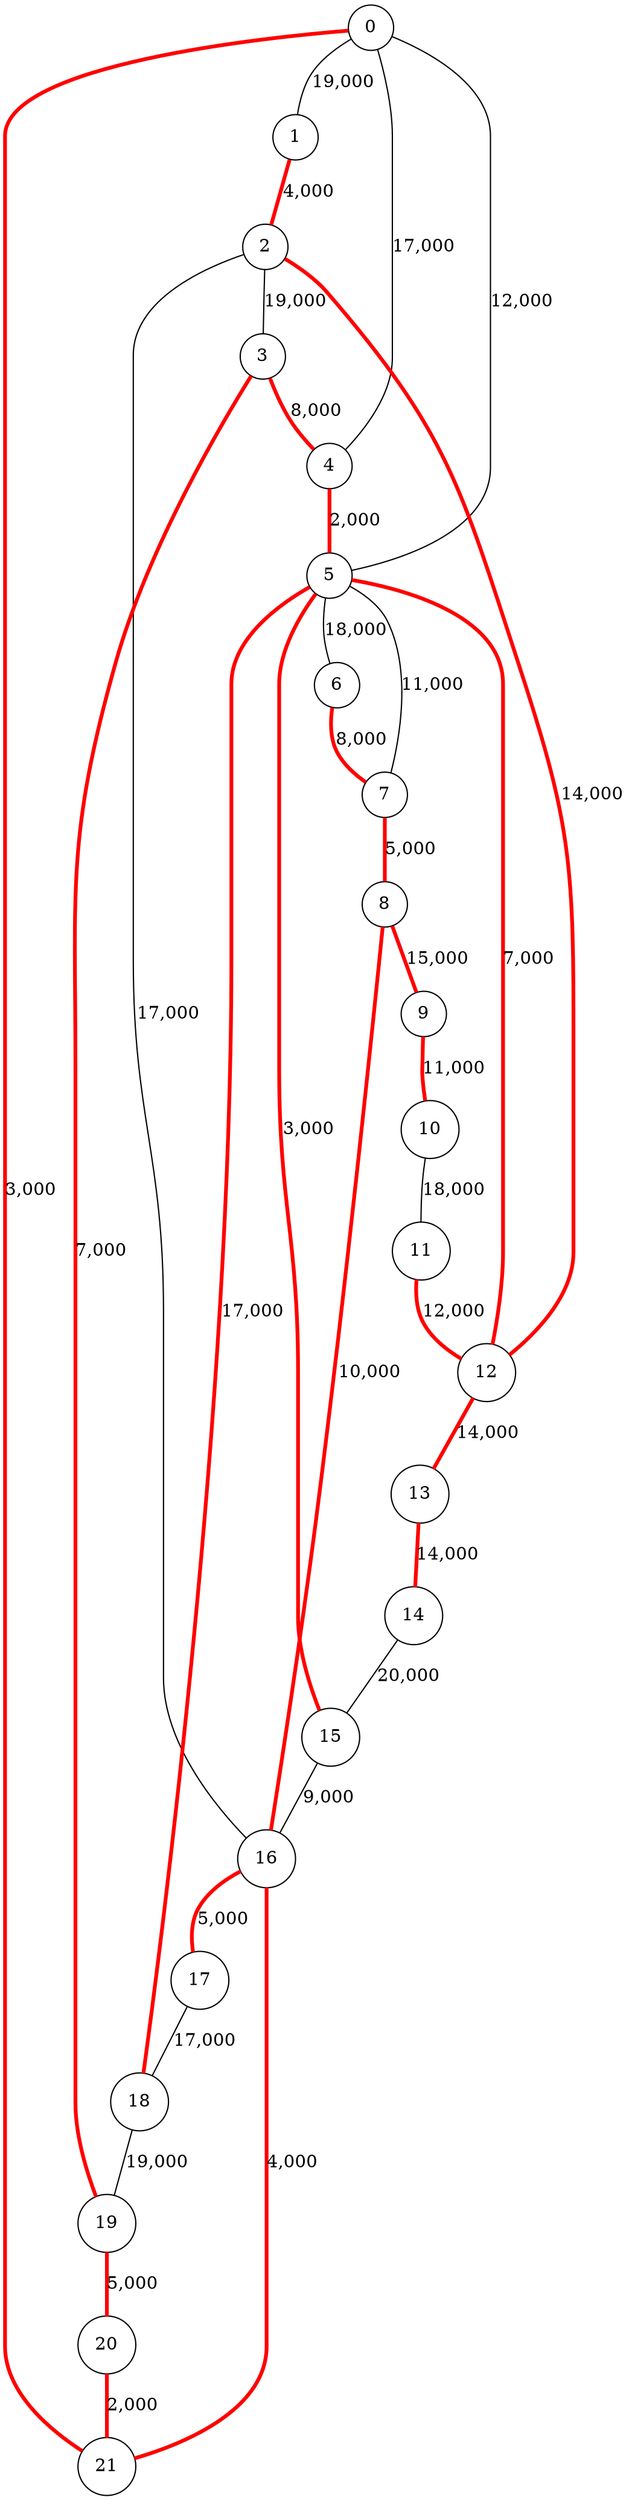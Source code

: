 graph G {
  overlap=false; splines=true; fontsize=10;
  0 [shape=circle];
  1 [shape=circle];
  2 [shape=circle];
  3 [shape=circle];
  4 [shape=circle];
  5 [shape=circle];
  6 [shape=circle];
  7 [shape=circle];
  8 [shape=circle];
  9 [shape=circle];
  10 [shape=circle];
  11 [shape=circle];
  12 [shape=circle];
  13 [shape=circle];
  14 [shape=circle];
  15 [shape=circle];
  16 [shape=circle];
  17 [shape=circle];
  18 [shape=circle];
  19 [shape=circle];
  20 [shape=circle];
  21 [shape=circle];
  0 -- 4 [label="17,000"];
  0 -- 1 [label="19,000"];
  0 -- 5 [label="12,000"];
  0 -- 21 [label="3,000",color=red,penwidth=3];
  1 -- 2 [label="4,000",color=red,penwidth=3];
  2 -- 12 [label="14,000",color=red,penwidth=3];
  2 -- 3 [label="19,000"];
  2 -- 16 [label="17,000"];
  3 -- 4 [label="8,000",color=red,penwidth=3];
  3 -- 19 [label="7,000",color=red,penwidth=3];
  4 -- 5 [label="2,000",color=red,penwidth=3];
  5 -- 7 [label="11,000"];
  5 -- 15 [label="3,000",color=red,penwidth=3];
  5 -- 12 [label="7,000",color=red,penwidth=3];
  5 -- 18 [label="17,000",color=red,penwidth=3];
  5 -- 6 [label="18,000"];
  6 -- 7 [label="8,000",color=red,penwidth=3];
  7 -- 8 [label="5,000",color=red,penwidth=3];
  8 -- 9 [label="15,000",color=red,penwidth=3];
  8 -- 16 [label="10,000",color=red,penwidth=3];
  9 -- 10 [label="11,000",color=red,penwidth=3];
  10 -- 11 [label="18,000"];
  11 -- 12 [label="12,000",color=red,penwidth=3];
  12 -- 13 [label="14,000",color=red,penwidth=3];
  13 -- 14 [label="14,000",color=red,penwidth=3];
  14 -- 15 [label="20,000"];
  15 -- 16 [label="9,000"];
  16 -- 21 [label="4,000",color=red,penwidth=3];
  16 -- 17 [label="5,000",color=red,penwidth=3];
  17 -- 18 [label="17,000"];
  18 -- 19 [label="19,000"];
  19 -- 20 [label="5,000",color=red,penwidth=3];
  20 -- 21 [label="2,000",color=red,penwidth=3];
}
